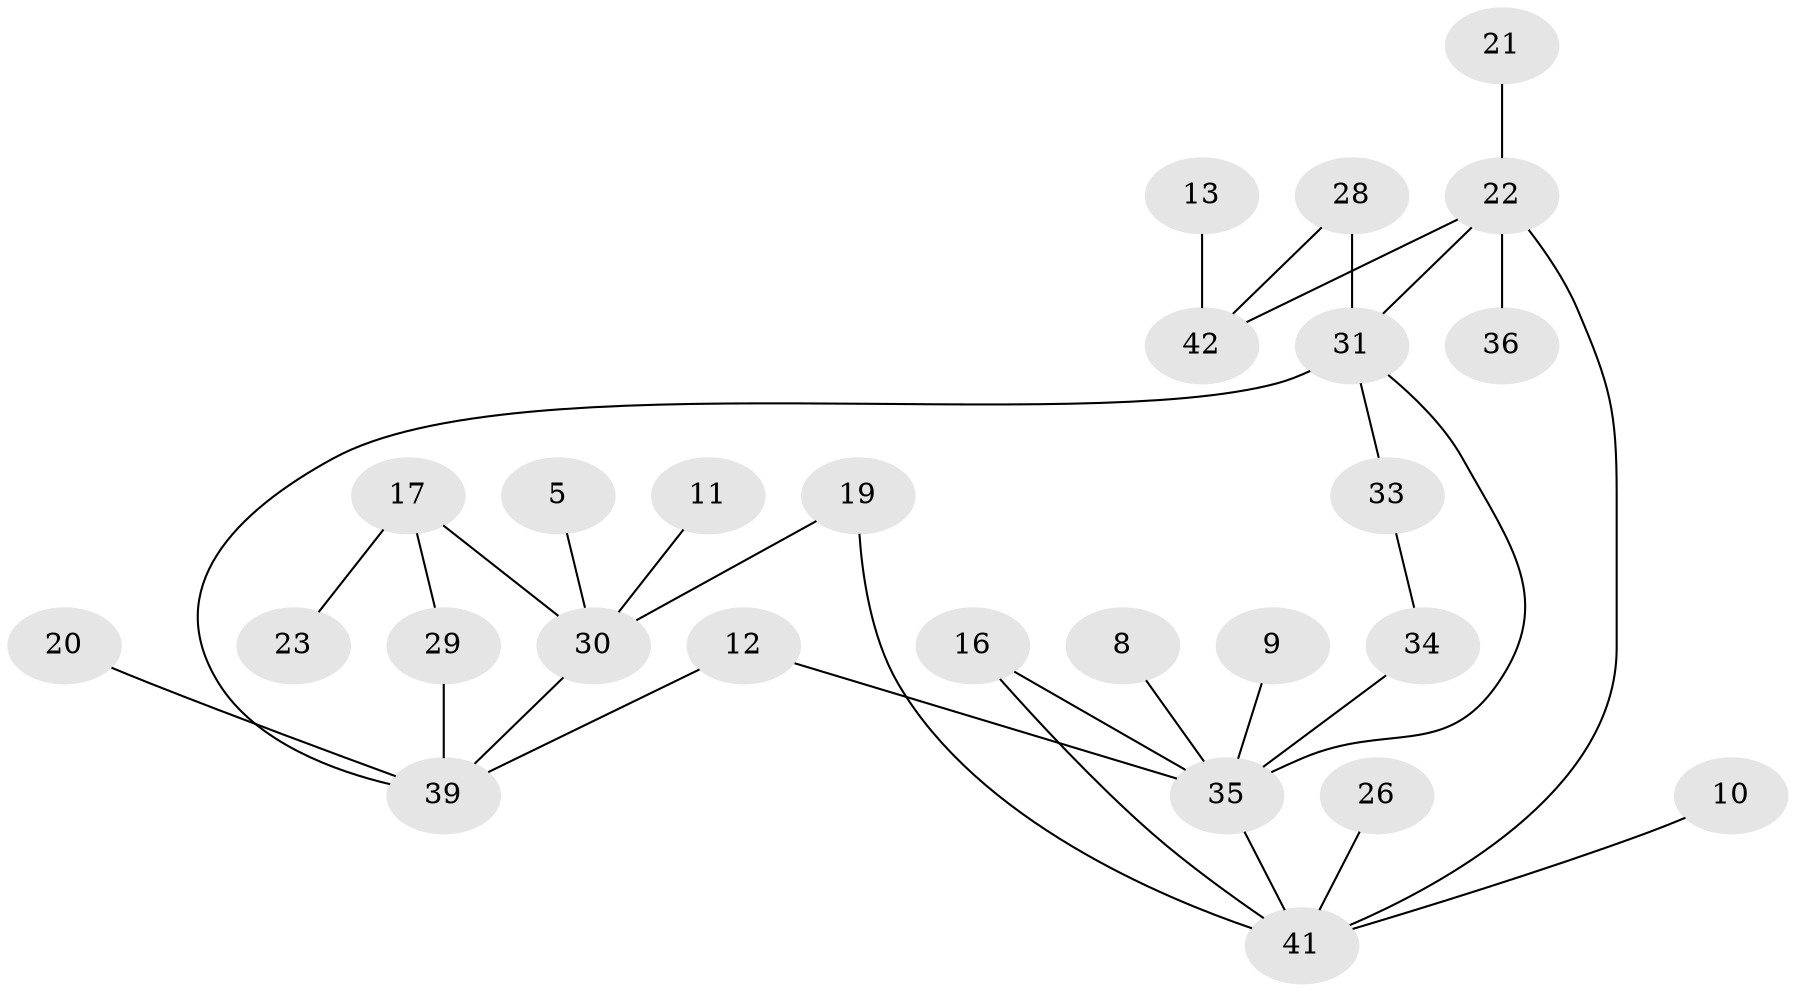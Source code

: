 // original degree distribution, {3: 0.16666666666666666, 4: 0.05952380952380952, 1: 0.2976190476190476, 2: 0.2619047619047619, 0: 0.16666666666666666, 5: 0.03571428571428571, 6: 0.011904761904761904}
// Generated by graph-tools (version 1.1) at 2025/49/03/09/25 03:49:12]
// undirected, 26 vertices, 32 edges
graph export_dot {
graph [start="1"]
  node [color=gray90,style=filled];
  5;
  8;
  9;
  10;
  11;
  12;
  13;
  16;
  17;
  19;
  20;
  21;
  22;
  23;
  26;
  28;
  29;
  30;
  31;
  33;
  34;
  35;
  36;
  39;
  41;
  42;
  5 -- 30 [weight=1.0];
  8 -- 35 [weight=1.0];
  9 -- 35 [weight=1.0];
  10 -- 41 [weight=1.0];
  11 -- 30 [weight=1.0];
  12 -- 35 [weight=1.0];
  12 -- 39 [weight=1.0];
  13 -- 42 [weight=1.0];
  16 -- 35 [weight=1.0];
  16 -- 41 [weight=1.0];
  17 -- 23 [weight=1.0];
  17 -- 29 [weight=1.0];
  17 -- 30 [weight=1.0];
  19 -- 30 [weight=1.0];
  19 -- 41 [weight=1.0];
  20 -- 39 [weight=1.0];
  21 -- 22 [weight=1.0];
  22 -- 31 [weight=1.0];
  22 -- 36 [weight=1.0];
  22 -- 41 [weight=1.0];
  22 -- 42 [weight=1.0];
  26 -- 41 [weight=1.0];
  28 -- 31 [weight=1.0];
  28 -- 42 [weight=1.0];
  29 -- 39 [weight=1.0];
  30 -- 39 [weight=1.0];
  31 -- 33 [weight=1.0];
  31 -- 35 [weight=1.0];
  31 -- 39 [weight=1.0];
  33 -- 34 [weight=1.0];
  34 -- 35 [weight=1.0];
  35 -- 41 [weight=1.0];
}
